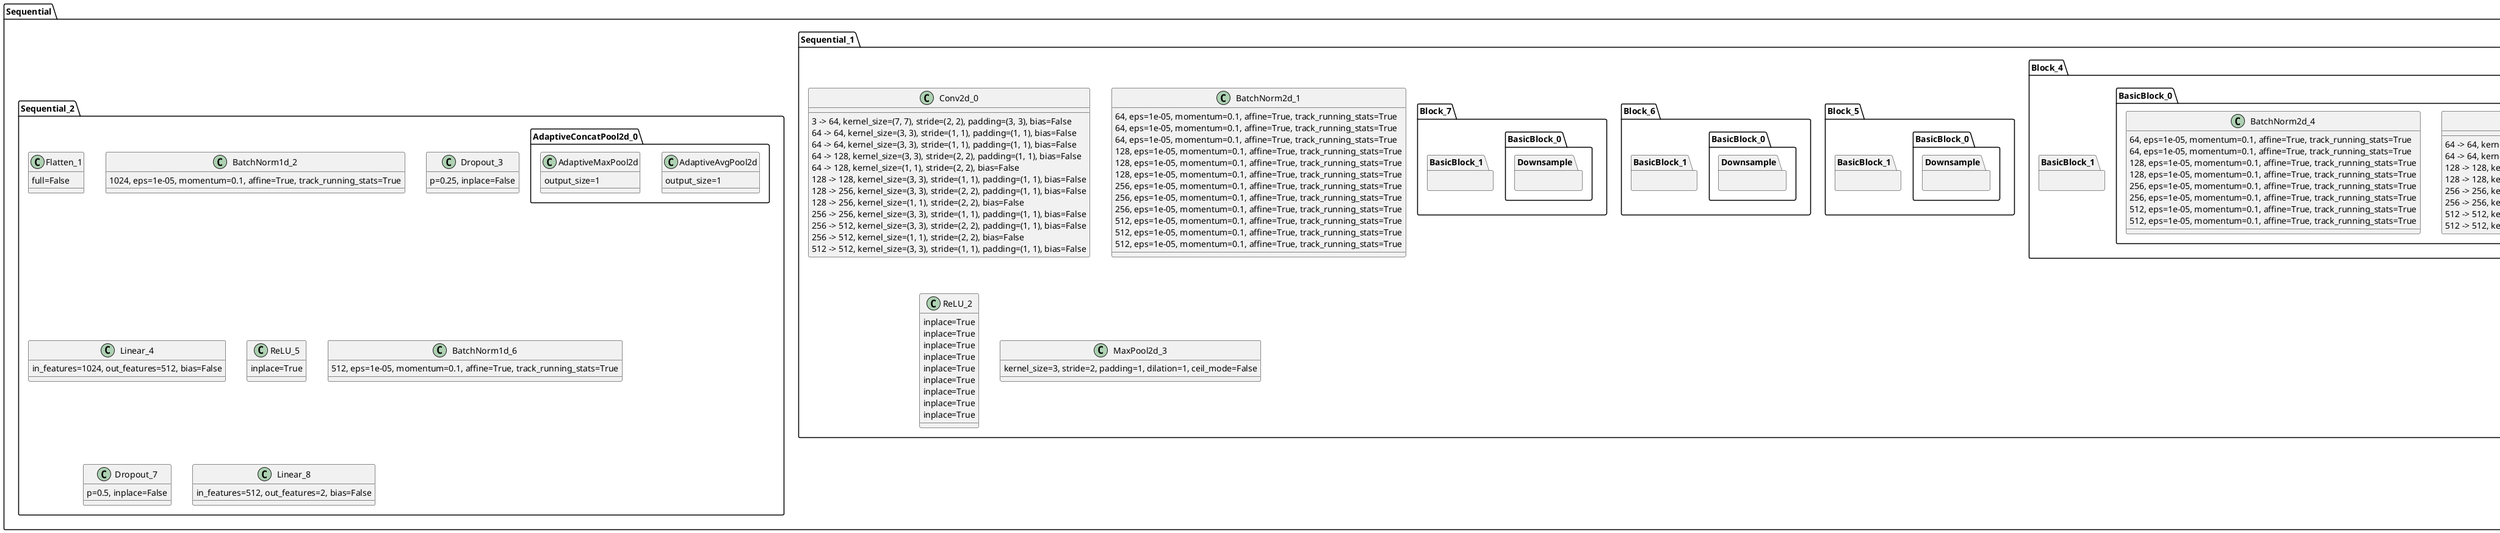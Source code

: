 @startuml
package "Sequential" {
  package "Sequential_1" {
    Conv2d_0 : 3 -> 64, kernel_size=(7, 7), stride=(2, 2), padding=(3, 3), bias=False
    BatchNorm2d_1 : 64, eps=1e-05, momentum=0.1, affine=True, track_running_stats=True
    ReLU_2 : inplace=True
    MaxPool2d_3 : kernel_size=3, stride=2, padding=1, dilation=1, ceil_mode=False

    package "Block_4" {
      package "BasicBlock_0" {
        Conv2d_0 : 64 -> 64, kernel_size=(3, 3), stride=(1, 1), padding=(1, 1), bias=False
        BatchNorm2d_1 : 64, eps=1e-05, momentum=0.1, affine=True, track_running_stats=True
        ReLU_2 : inplace=True
        Conv2d_3 : 64 -> 64, kernel_size=(3, 3), stride=(1, 1), padding=(1, 1), bias=False
        BatchNorm2d_4 : 64, eps=1e-05, momentum=0.1, affine=True, track_running_stats=True
      }
      package "BasicBlock_1" {
        Conv2d_0 : 64 -> 64, kernel_size=(3, 3), stride=(1, 1), padding=(1, 1), bias=False
        BatchNorm2d_1 : 64, eps=1e-05, momentum=0.1, affine=True, track_running_stats=True
        ReLU_2 : inplace=True
        Conv2d_3 : 64 -> 64, kernel_size=(3, 3), stride=(1, 1), padding=(1, 1), bias=False
        BatchNorm2d_4 : 64, eps=1e-05, momentum=0.1, affine=True, track_running_stats=True
      }
    }

    package "Block_5" {
      package "BasicBlock_0" {
        Conv2d_0 : 64 -> 128, kernel_size=(3, 3), stride=(2, 2), padding=(1, 1), bias=False
        BatchNorm2d_1 : 128, eps=1e-05, momentum=0.1, affine=True, track_running_stats=True
        ReLU_2 : inplace=True
        Conv2d_3 : 128 -> 128, kernel_size=(3, 3), stride=(1, 1), padding=(1, 1), bias=False
        BatchNorm2d_4 : 128, eps=1e-05, momentum=0.1, affine=True, track_running_stats=True
        package "Downsample" {
          Conv2d_0 : 64 -> 128, kernel_size=(1, 1), stride=(2, 2), bias=False
          BatchNorm2d_1 : 128, eps=1e-05, momentum=0.1, affine=True, track_running_stats=True
        }
      }
      package "BasicBlock_1" {
        Conv2d_0 : 128 -> 128, kernel_size=(3, 3), stride=(1, 1), padding=(1, 1), bias=False
        BatchNorm2d_1 : 128, eps=1e-05, momentum=0.1, affine=True, track_running_stats=True
        ReLU_2 : inplace=True
        Conv2d_3 : 128 -> 128, kernel_size=(3, 3), stride=(1, 1), padding=(1, 1), bias=False
        BatchNorm2d_4 : 128, eps=1e-05, momentum=0.1, affine=True, track_running_stats=True
      }
    }

    package "Block_6" {
      package "BasicBlock_0" {
        Conv2d_0 : 128 -> 256, kernel_size=(3, 3), stride=(2, 2), padding=(1, 1), bias=False
        BatchNorm2d_1 : 256, eps=1e-05, momentum=0.1, affine=True, track_running_stats=True
        ReLU_2 : inplace=True
        Conv2d_3 : 256 -> 256, kernel_size=(3, 3), stride=(1, 1), padding=(1, 1), bias=False
        BatchNorm2d_4 : 256, eps=1e-05, momentum=0.1, affine=True, track_running_stats=True
        package "Downsample" {
          Conv2d_0 : 128 -> 256, kernel_size=(1, 1), stride=(2, 2), bias=False
          BatchNorm2d_1 : 256, eps=1e-05, momentum=0.1, affine=True, track_running_stats=True
        }
      }
      package "BasicBlock_1" {
        Conv2d_0 : 256 -> 256, kernel_size=(3, 3), stride=(1, 1), padding=(1, 1), bias=False
        BatchNorm2d_1 : 256, eps=1e-05, momentum=0.1, affine=True, track_running_stats=True
        ReLU_2 : inplace=True
        Conv2d_3 : 256 -> 256, kernel_size=(3, 3), stride=(1, 1), padding=(1, 1), bias=False
        BatchNorm2d_4 : 256, eps=1e-05, momentum=0.1, affine=True, track_running_stats=True
      }
    }

    package "Block_7" {
      package "BasicBlock_0" {
        Conv2d_0 : 256 -> 512, kernel_size=(3, 3), stride=(2, 2), padding=(1, 1), bias=False
        BatchNorm2d_1 : 512, eps=1e-05, momentum=0.1, affine=True, track_running_stats=True
        ReLU_2 : inplace=True
        Conv2d_3 : 512 -> 512, kernel_size=(3, 3), stride=(1, 1), padding=(1, 1), bias=False
        BatchNorm2d_4 : 512, eps=1e-05, momentum=0.1, affine=True, track_running_stats=True
        package "Downsample" {
          Conv2d_0 : 256 -> 512, kernel_size=(1, 1), stride=(2, 2), bias=False
          BatchNorm2d_1 : 512, eps=1e-05, momentum=0.1, affine=True, track_running_stats=True
        }
      }
      package "BasicBlock_1" {
        Conv2d_0 : 512 -> 512, kernel_size=(3, 3), stride=(1, 1), padding=(1, 1), bias=False
        BatchNorm2d_1 : 512, eps=1e-05, momentum=0.1, affine=True, track_running_stats=True
        ReLU_2 : inplace=True
        Conv2d_3 : 512 -> 512, kernel_size=(3, 3), stride=(1, 1), padding=(1, 1), bias=False
        BatchNorm2d_4 : 512, eps=1e-05, momentum=0.1, affine=True, track_running_stats=True
      }
    }
  }

  package "Sequential_2" {
    package "AdaptiveConcatPool2d_0" {
      AdaptiveAvgPool2d : output_size=1
      AdaptiveMaxPool2d : output_size=1
    }
    Flatten_1 : full=False
    BatchNorm1d_2 : 1024, eps=1e-05, momentum=0.1, affine=True, track_running_stats=True
    Dropout_3 : p=0.25, inplace=False
    Linear_4 : in_features=1024, out_features=512, bias=False
    ReLU_5 : inplace=True
    BatchNorm1d_6 : 512, eps=1e-05, momentum=0.1, affine=True, track_running_stats=True
    Dropout_7 : p=0.5, inplace=False
    Linear_8 : in_features=512, out_features=2, bias=False
  }
}
@enduml
